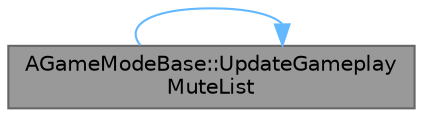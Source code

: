 digraph "AGameModeBase::UpdateGameplayMuteList"
{
 // INTERACTIVE_SVG=YES
 // LATEX_PDF_SIZE
  bgcolor="transparent";
  edge [fontname=Helvetica,fontsize=10,labelfontname=Helvetica,labelfontsize=10];
  node [fontname=Helvetica,fontsize=10,shape=box,height=0.2,width=0.4];
  rankdir="LR";
  Node1 [id="Node000001",label="AGameModeBase::UpdateGameplay\lMuteList",height=0.2,width=0.4,color="gray40", fillcolor="grey60", style="filled", fontcolor="black",tooltip="Used to notify the game type that it is ok to update a player's gameplay specific muting information ..."];
  Node1 -> Node1 [id="edge1_Node000001_Node000001",color="steelblue1",style="solid",tooltip=" "];
}

